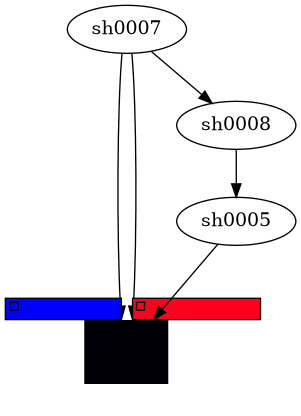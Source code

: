 {
  "sha1": "ib57npie4uhxg276khffxerrbxtdcrz",
  "insertion": {
    "when": "2024-06-03T18:59:30.520Z",
    "user": "plantuml@gmail.com"
  }
}
@startuml
digraph unix {
sh0006 [shape=plaintext,label=<<TABLE BORDER="0" CELLBORDER="0" CELLSPACING="0" CELLPADDING="0"><TR><TD>
</TD><TD FIXEDSIZE="TRUE" WIDTH="16" HEIGHT="16"></TD><TD></TD></TR>
<TR><TD FIXEDSIZE="TRUE" WIDTH="16" HEIGHT="16"></TD>
<TD BGCOLOR="#000006" FIXEDSIZE="TRUE" WIDTH="63.0" HEIGHT="48.0" PORT="h"></TD>
<TD FIXEDSIZE="TRUE" WIDTH="16" HEIGHT="16"></TD></TR><TR><TD></TD>
<TD FIXEDSIZE="TRUE" WIDTH="16" HEIGHT="16"></TD><TD></TD></TR></TABLE>>];
sh0007;
sh0005->sh0006:h;
sh0007->sh0008;
sh0007->sh0006:h[headlabel=<<TABLE BGCOLOR="#0000FF" FIXEDSIZE="TRUE" WIDTH="87" HEIGHT="16"><TR><TD></TD></TR></TABLE>>];
sh0007->sh0006:h[headlabel=<<TABLE BGCOLOR="#FF001E" FIXEDSIZE="TRUE" WIDTH="96" HEIGHT="16"><TR><TD></TD></TR></TABLE>>];
sh0008->sh0005;
}
@enduml
